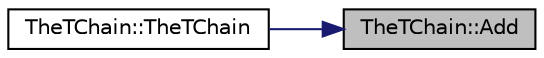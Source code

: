 digraph "TheTChain::Add"
{
 // LATEX_PDF_SIZE
  edge [fontname="Helvetica",fontsize="10",labelfontname="Helvetica",labelfontsize="10"];
  node [fontname="Helvetica",fontsize="10",shape=record];
  rankdir="RL";
  Node1 [label="TheTChain::Add",height=0.2,width=0.4,color="black", fillcolor="grey75", style="filled", fontcolor="black",tooltip=" "];
  Node1 -> Node2 [dir="back",color="midnightblue",fontsize="10",style="solid",fontname="Helvetica"];
  Node2 [label="TheTChain::TheTChain",height=0.2,width=0.4,color="black", fillcolor="white", style="filled",URL="$class_the_t_chain.html#abca9ad5e5cd894098e39660de91a3b36",tooltip=" "];
}
